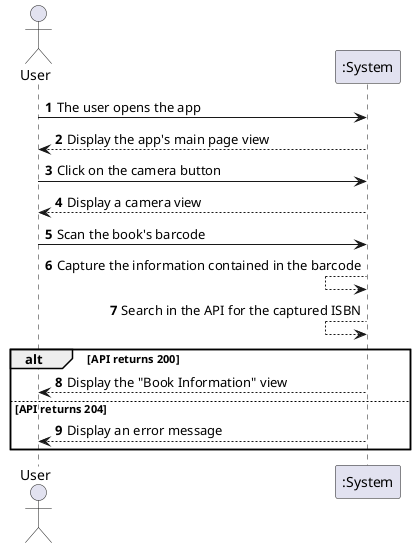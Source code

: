 @startuml
'https://plantuml.com/sequence-diagram

autonumber

actor "User" as user
participant ":System" as sys

user -> sys: The user opens the app
user <-- sys: Display the app's main page view

user -> sys: Click on the camera button
user <-- sys: Display a camera view

user -> sys: Scan the book's barcode
sys <-- sys: Capture the information contained in the barcode
sys <-- sys: Search in the API for the captured ISBN
alt API returns 200
user <-- sys: Display the "Book Information" view
else API returns 204
user <-- sys: Display an error message
'("Sorry, but the book was not found. Try to insert the ISBN manually")
end

@enduml